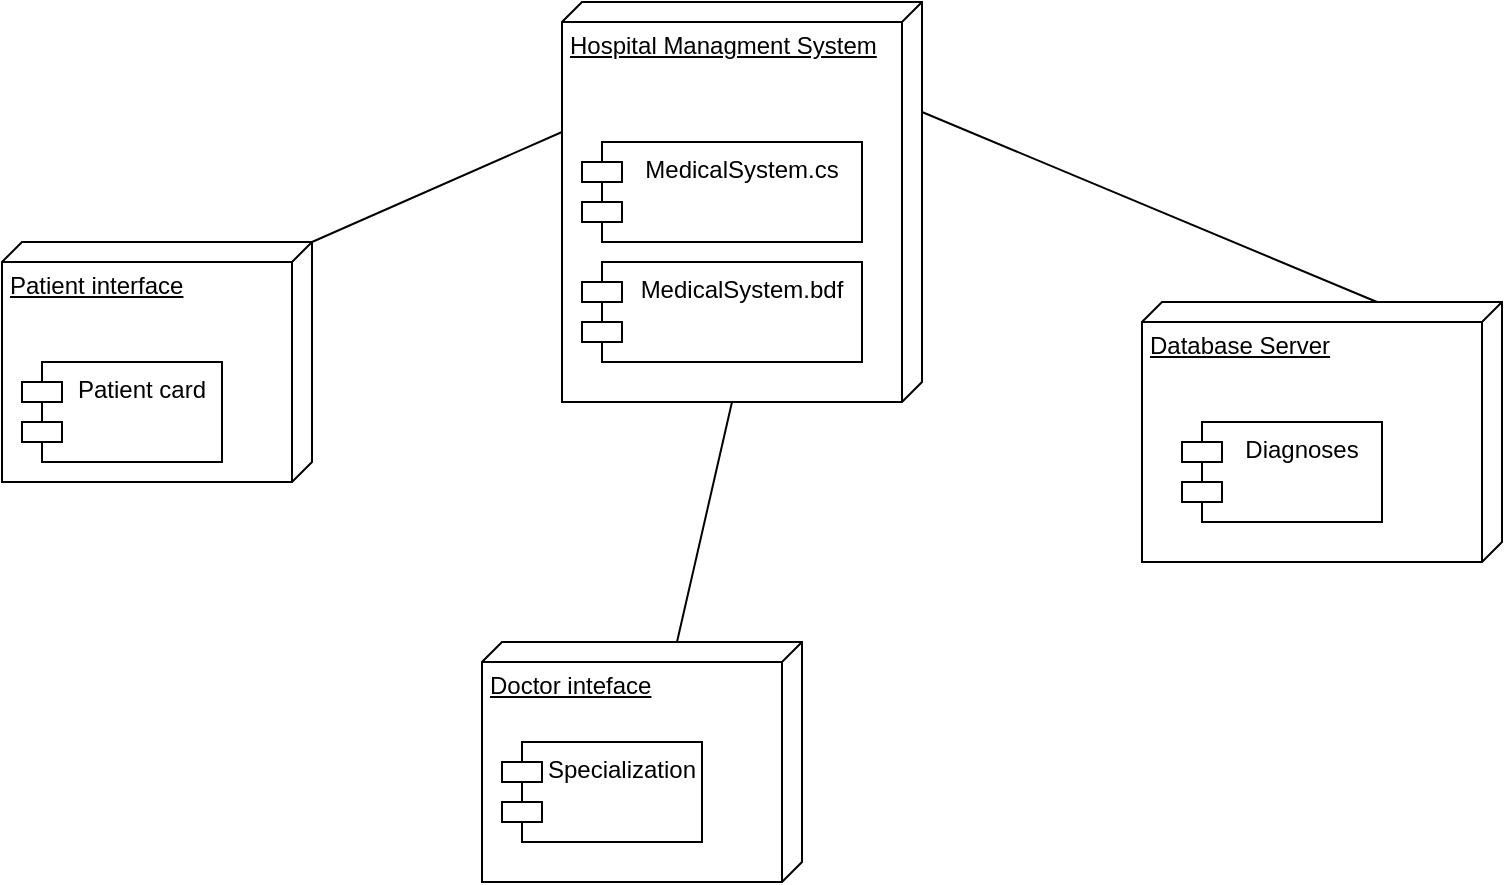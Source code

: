 <mxfile version="13.10.4" type="github">
  <diagram id="r4ITJS17AVwMGJtm86h9" name="Page-1">
    <mxGraphModel dx="1298" dy="511" grid="1" gridSize="10" guides="1" tooltips="1" connect="1" arrows="1" fold="1" page="0" pageScale="1" pageWidth="827" pageHeight="1169" math="0" shadow="0">
      <root>
        <mxCell id="0" />
        <mxCell id="1" parent="0" />
        <mxCell id="78sqPYecV6j8GcytZ9cQ-1" value="Hospital Managment System" style="verticalAlign=top;align=left;spacingTop=8;spacingLeft=2;spacingRight=12;shape=cube;size=10;direction=south;fontStyle=4;html=1;" parent="1" vertex="1">
          <mxGeometry x="260" y="140" width="180" height="200" as="geometry" />
        </mxCell>
        <mxCell id="78sqPYecV6j8GcytZ9cQ-3" value="Doctor inteface" style="verticalAlign=top;align=left;spacingTop=8;spacingLeft=2;spacingRight=12;shape=cube;size=10;direction=south;fontStyle=4;html=1;" parent="1" vertex="1">
          <mxGeometry x="220" y="460" width="160" height="120" as="geometry" />
        </mxCell>
        <mxCell id="78sqPYecV6j8GcytZ9cQ-4" value="Database Server" style="verticalAlign=top;align=left;spacingTop=8;spacingLeft=2;spacingRight=12;shape=cube;size=10;direction=south;fontStyle=4;html=1;" parent="1" vertex="1">
          <mxGeometry x="550" y="290" width="180" height="130" as="geometry" />
        </mxCell>
        <mxCell id="78sqPYecV6j8GcytZ9cQ-7" value="" style="endArrow=none;html=1;exitX=0;exitY=0;exitDx=0;exitDy=62.5;exitPerimeter=0;entryX=0;entryY=0;entryDx=200;entryDy=95;entryPerimeter=0;" parent="1" source="78sqPYecV6j8GcytZ9cQ-3" target="78sqPYecV6j8GcytZ9cQ-1" edge="1">
          <mxGeometry width="50" height="50" relative="1" as="geometry">
            <mxPoint x="390" y="290" as="sourcePoint" />
            <mxPoint x="440" y="240" as="targetPoint" />
          </mxGeometry>
        </mxCell>
        <mxCell id="78sqPYecV6j8GcytZ9cQ-8" value="" style="endArrow=none;html=1;entryX=0;entryY=0;entryDx=55;entryDy=0;entryPerimeter=0;exitX=0;exitY=0;exitDx=0;exitDy=62.5;exitPerimeter=0;" parent="1" source="78sqPYecV6j8GcytZ9cQ-4" target="78sqPYecV6j8GcytZ9cQ-1" edge="1">
          <mxGeometry width="50" height="50" relative="1" as="geometry">
            <mxPoint x="390" y="290" as="sourcePoint" />
            <mxPoint x="440" y="240" as="targetPoint" />
          </mxGeometry>
        </mxCell>
        <mxCell id="78sqPYecV6j8GcytZ9cQ-11" value="Patient interface" style="verticalAlign=top;align=left;spacingTop=8;spacingLeft=2;spacingRight=12;shape=cube;size=10;direction=south;fontStyle=4;html=1;" parent="1" vertex="1">
          <mxGeometry x="-20" y="260" width="155" height="120" as="geometry" />
        </mxCell>
        <mxCell id="78sqPYecV6j8GcytZ9cQ-12" value="" style="endArrow=none;html=1;exitX=0;exitY=0;exitDx=0;exitDy=0;exitPerimeter=0;entryX=0;entryY=0;entryDx=65;entryDy=180;entryPerimeter=0;" parent="1" source="78sqPYecV6j8GcytZ9cQ-11" target="78sqPYecV6j8GcytZ9cQ-1" edge="1">
          <mxGeometry width="50" height="50" relative="1" as="geometry">
            <mxPoint x="390" y="380" as="sourcePoint" />
            <mxPoint x="440" y="330" as="targetPoint" />
          </mxGeometry>
        </mxCell>
        <mxCell id="6_nKLv_Iumr1ir5zkn-g-1" value="Patient card" style="shape=module;align=left;spacingLeft=20;align=center;verticalAlign=top;" vertex="1" parent="1">
          <mxGeometry x="-10" y="320" width="100" height="50" as="geometry" />
        </mxCell>
        <mxCell id="6_nKLv_Iumr1ir5zkn-g-2" value="Specialization" style="shape=module;align=left;spacingLeft=20;align=center;verticalAlign=top;" vertex="1" parent="1">
          <mxGeometry x="230" y="510" width="100" height="50" as="geometry" />
        </mxCell>
        <mxCell id="6_nKLv_Iumr1ir5zkn-g-3" value="Diagnoses" style="shape=module;align=left;spacingLeft=20;align=center;verticalAlign=top;" vertex="1" parent="1">
          <mxGeometry x="570" y="350" width="100" height="50" as="geometry" />
        </mxCell>
        <mxCell id="6_nKLv_Iumr1ir5zkn-g-4" value="MedicalSystem.cs" style="shape=module;align=left;spacingLeft=20;align=center;verticalAlign=top;" vertex="1" parent="1">
          <mxGeometry x="270" y="210" width="140" height="50" as="geometry" />
        </mxCell>
        <mxCell id="6_nKLv_Iumr1ir5zkn-g-5" value="MedicalSystem.bdf" style="shape=module;align=left;spacingLeft=20;align=center;verticalAlign=top;" vertex="1" parent="1">
          <mxGeometry x="270" y="270" width="140" height="50" as="geometry" />
        </mxCell>
      </root>
    </mxGraphModel>
  </diagram>
</mxfile>
